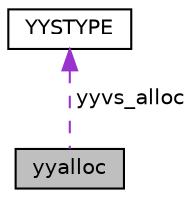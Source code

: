 digraph "yyalloc"
{
 // LATEX_PDF_SIZE
  edge [fontname="Helvetica",fontsize="10",labelfontname="Helvetica",labelfontsize="10"];
  node [fontname="Helvetica",fontsize="10",shape=record];
  Node1 [label="yyalloc",height=0.2,width=0.4,color="black", fillcolor="grey75", style="filled", fontcolor="black",tooltip=" "];
  Node2 -> Node1 [dir="back",color="darkorchid3",fontsize="10",style="dashed",label=" yyvs_alloc" ];
  Node2 [label="YYSTYPE",height=0.2,width=0.4,color="black", fillcolor="white", style="filled",URL="$unionYYSTYPE.html",tooltip=" "];
}
